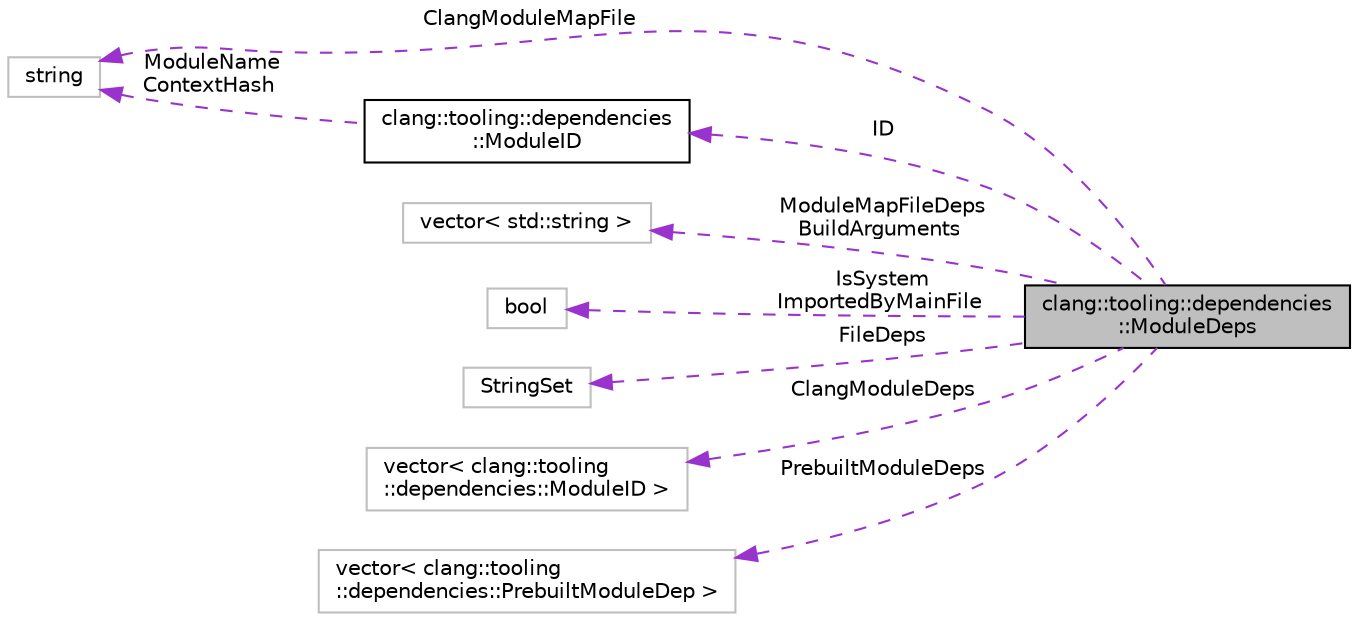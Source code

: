 digraph "clang::tooling::dependencies::ModuleDeps"
{
 // LATEX_PDF_SIZE
  bgcolor="transparent";
  edge [fontname="Helvetica",fontsize="10",labelfontname="Helvetica",labelfontsize="10"];
  node [fontname="Helvetica",fontsize="10",shape=record];
  rankdir="LR";
  Node1 [label="clang::tooling::dependencies\l::ModuleDeps",height=0.2,width=0.4,color="black", fillcolor="grey75", style="filled", fontcolor="black",tooltip=" "];
  Node2 -> Node1 [dir="back",color="darkorchid3",fontsize="10",style="dashed",label=" ID" ,fontname="Helvetica"];
  Node2 [label="clang::tooling::dependencies\l::ModuleID",height=0.2,width=0.4,color="black",URL="$structclang_1_1tooling_1_1dependencies_1_1ModuleID.html",tooltip="This is used to identify a specific module."];
  Node3 -> Node2 [dir="back",color="darkorchid3",fontsize="10",style="dashed",label=" ModuleName\nContextHash" ,fontname="Helvetica"];
  Node3 [label="string",height=0.2,width=0.4,color="grey75",tooltip=" "];
  Node4 -> Node1 [dir="back",color="darkorchid3",fontsize="10",style="dashed",label=" ModuleMapFileDeps\nBuildArguments" ,fontname="Helvetica"];
  Node4 [label="vector\< std::string \>",height=0.2,width=0.4,color="grey75",tooltip=" "];
  Node3 -> Node1 [dir="back",color="darkorchid3",fontsize="10",style="dashed",label=" ClangModuleMapFile" ,fontname="Helvetica"];
  Node5 -> Node1 [dir="back",color="darkorchid3",fontsize="10",style="dashed",label=" IsSystem\nImportedByMainFile" ,fontname="Helvetica"];
  Node5 [label="bool",height=0.2,width=0.4,color="grey75",tooltip=" "];
  Node6 -> Node1 [dir="back",color="darkorchid3",fontsize="10",style="dashed",label=" FileDeps" ,fontname="Helvetica"];
  Node6 [label="StringSet",height=0.2,width=0.4,color="grey75",tooltip=" "];
  Node7 -> Node1 [dir="back",color="darkorchid3",fontsize="10",style="dashed",label=" ClangModuleDeps" ,fontname="Helvetica"];
  Node7 [label="vector\< clang::tooling\l::dependencies::ModuleID \>",height=0.2,width=0.4,color="grey75",tooltip=" "];
  Node8 -> Node1 [dir="back",color="darkorchid3",fontsize="10",style="dashed",label=" PrebuiltModuleDeps" ,fontname="Helvetica"];
  Node8 [label="vector\< clang::tooling\l::dependencies::PrebuiltModuleDep \>",height=0.2,width=0.4,color="grey75",tooltip=" "];
}
